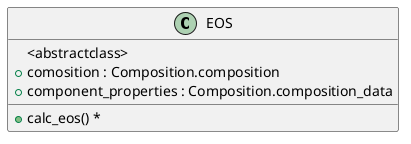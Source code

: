 @startuml First
class EOS{
    <abstractclass>
    + comosition : Composition.composition
    + component_properties : Composition.composition_data
    + calc_eos() *
   
}
@endum